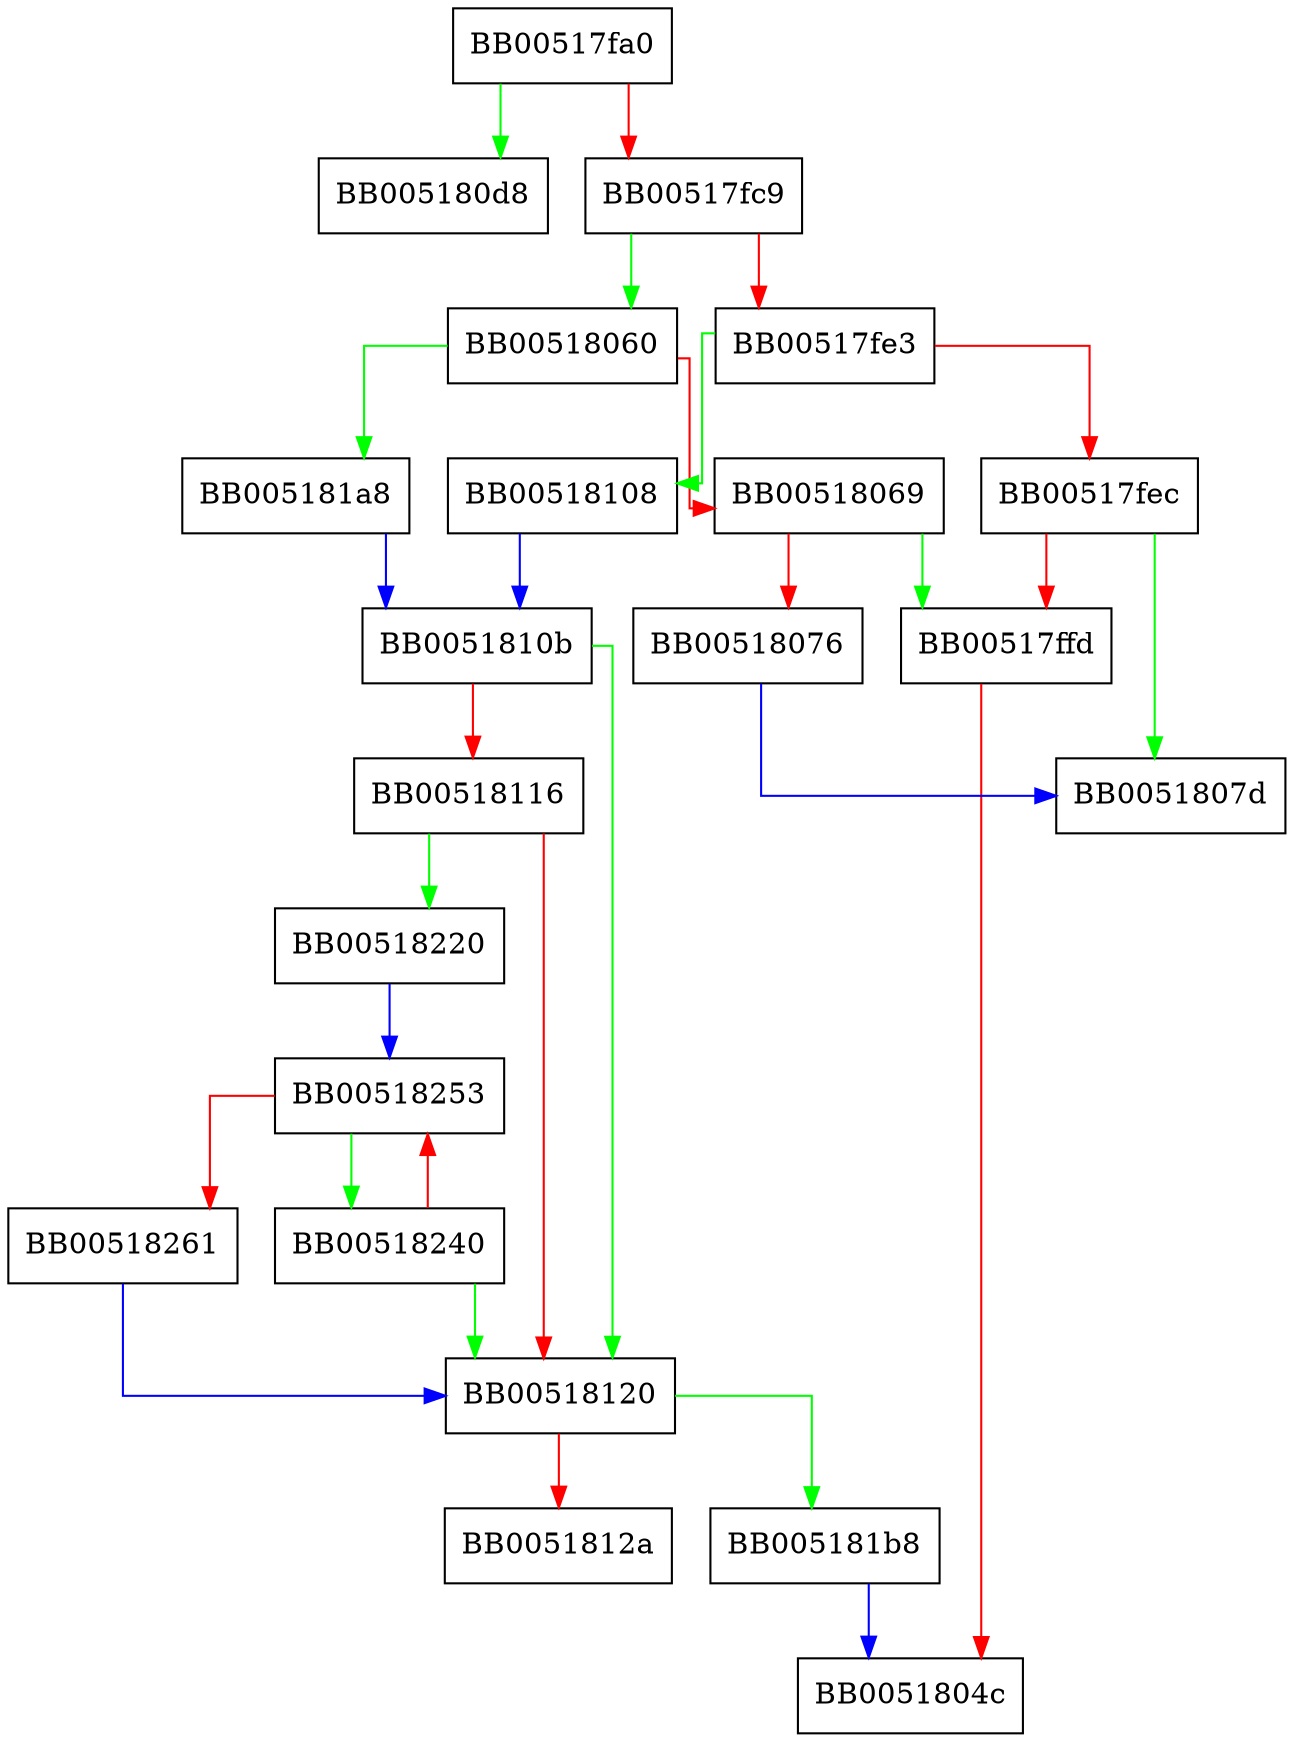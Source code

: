 digraph ossl_asn1_time_print_ex {
  node [shape="box"];
  graph [splines=ortho];
  BB00517fa0 -> BB005180d8 [color="green"];
  BB00517fa0 -> BB00517fc9 [color="red"];
  BB00517fc9 -> BB00518060 [color="green"];
  BB00517fc9 -> BB00517fe3 [color="red"];
  BB00517fe3 -> BB00518108 [color="green"];
  BB00517fe3 -> BB00517fec [color="red"];
  BB00517fec -> BB0051807d [color="green"];
  BB00517fec -> BB00517ffd [color="red"];
  BB00517ffd -> BB0051804c [color="red"];
  BB00518060 -> BB005181a8 [color="green"];
  BB00518060 -> BB00518069 [color="red"];
  BB00518069 -> BB00517ffd [color="green"];
  BB00518069 -> BB00518076 [color="red"];
  BB00518076 -> BB0051807d [color="blue"];
  BB00518108 -> BB0051810b [color="blue"];
  BB0051810b -> BB00518120 [color="green"];
  BB0051810b -> BB00518116 [color="red"];
  BB00518116 -> BB00518220 [color="green"];
  BB00518116 -> BB00518120 [color="red"];
  BB00518120 -> BB005181b8 [color="green"];
  BB00518120 -> BB0051812a [color="red"];
  BB005181a8 -> BB0051810b [color="blue"];
  BB005181b8 -> BB0051804c [color="blue"];
  BB00518220 -> BB00518253 [color="blue"];
  BB00518240 -> BB00518120 [color="green"];
  BB00518240 -> BB00518253 [color="red"];
  BB00518253 -> BB00518240 [color="green"];
  BB00518253 -> BB00518261 [color="red"];
  BB00518261 -> BB00518120 [color="blue"];
}
